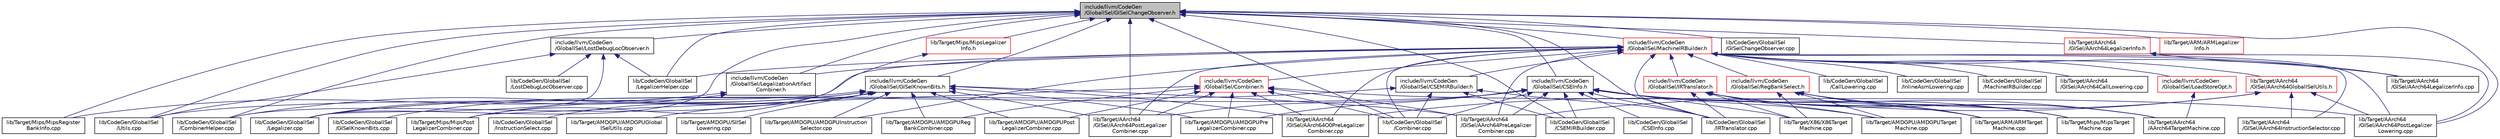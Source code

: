 digraph "include/llvm/CodeGen/GlobalISel/GISelChangeObserver.h"
{
 // LATEX_PDF_SIZE
  bgcolor="transparent";
  edge [fontname="Helvetica",fontsize="10",labelfontname="Helvetica",labelfontsize="10"];
  node [fontname="Helvetica",fontsize="10",shape=record];
  Node1 [label="include/llvm/CodeGen\l/GlobalISel/GISelChangeObserver.h",height=0.2,width=0.4,color="black", fillcolor="grey75", style="filled", fontcolor="black",tooltip=" "];
  Node1 -> Node2 [dir="back",color="midnightblue",fontsize="10",style="solid",fontname="Helvetica"];
  Node2 [label="include/llvm/CodeGen\l/GlobalISel/CSEInfo.h",height=0.2,width=0.4,color="black",URL="$CSEInfo_8h.html",tooltip=" "];
  Node2 -> Node3 [dir="back",color="midnightblue",fontsize="10",style="solid",fontname="Helvetica"];
  Node3 [label="lib/CodeGen/GlobalISel\l/Combiner.cpp",height=0.2,width=0.4,color="black",URL="$Combiner_8cpp.html",tooltip=" "];
  Node2 -> Node4 [dir="back",color="midnightblue",fontsize="10",style="solid",fontname="Helvetica"];
  Node4 [label="lib/CodeGen/GlobalISel\l/CSEInfo.cpp",height=0.2,width=0.4,color="black",URL="$CSEInfo_8cpp.html",tooltip=" "];
  Node2 -> Node5 [dir="back",color="midnightblue",fontsize="10",style="solid",fontname="Helvetica"];
  Node5 [label="lib/CodeGen/GlobalISel\l/CSEMIRBuilder.cpp",height=0.2,width=0.4,color="black",URL="$CSEMIRBuilder_8cpp.html",tooltip=" "];
  Node2 -> Node6 [dir="back",color="midnightblue",fontsize="10",style="solid",fontname="Helvetica"];
  Node6 [label="lib/CodeGen/GlobalISel\l/IRTranslator.cpp",height=0.2,width=0.4,color="black",URL="$IRTranslator_8cpp.html",tooltip=" "];
  Node2 -> Node7 [dir="back",color="midnightblue",fontsize="10",style="solid",fontname="Helvetica"];
  Node7 [label="lib/CodeGen/GlobalISel\l/Legalizer.cpp",height=0.2,width=0.4,color="black",URL="$Legalizer_8cpp.html",tooltip=" "];
  Node2 -> Node8 [dir="back",color="midnightblue",fontsize="10",style="solid",fontname="Helvetica"];
  Node8 [label="lib/Target/AArch64\l/AArch64TargetMachine.cpp",height=0.2,width=0.4,color="black",URL="$AArch64TargetMachine_8cpp.html",tooltip=" "];
  Node2 -> Node9 [dir="back",color="midnightblue",fontsize="10",style="solid",fontname="Helvetica"];
  Node9 [label="lib/Target/AArch64\l/GISel/AArch64PostLegalizer\lCombiner.cpp",height=0.2,width=0.4,color="black",URL="$AArch64PostLegalizerCombiner_8cpp.html",tooltip=" "];
  Node2 -> Node10 [dir="back",color="midnightblue",fontsize="10",style="solid",fontname="Helvetica"];
  Node10 [label="lib/Target/AArch64\l/GISel/AArch64PreLegalizer\lCombiner.cpp",height=0.2,width=0.4,color="black",URL="$AArch64PreLegalizerCombiner_8cpp.html",tooltip=" "];
  Node2 -> Node11 [dir="back",color="midnightblue",fontsize="10",style="solid",fontname="Helvetica"];
  Node11 [label="lib/Target/AMDGPU/AMDGPUPre\lLegalizerCombiner.cpp",height=0.2,width=0.4,color="black",URL="$AMDGPUPreLegalizerCombiner_8cpp.html",tooltip=" "];
  Node2 -> Node12 [dir="back",color="midnightblue",fontsize="10",style="solid",fontname="Helvetica"];
  Node12 [label="lib/Target/AMDGPU/AMDGPUTarget\lMachine.cpp",height=0.2,width=0.4,color="black",URL="$AMDGPUTargetMachine_8cpp.html",tooltip=" "];
  Node2 -> Node13 [dir="back",color="midnightblue",fontsize="10",style="solid",fontname="Helvetica"];
  Node13 [label="lib/Target/ARM/ARMTarget\lMachine.cpp",height=0.2,width=0.4,color="black",URL="$ARMTargetMachine_8cpp.html",tooltip=" "];
  Node2 -> Node14 [dir="back",color="midnightblue",fontsize="10",style="solid",fontname="Helvetica"];
  Node14 [label="lib/Target/Mips/MipsTarget\lMachine.cpp",height=0.2,width=0.4,color="black",URL="$MipsTargetMachine_8cpp.html",tooltip=" "];
  Node2 -> Node15 [dir="back",color="midnightblue",fontsize="10",style="solid",fontname="Helvetica"];
  Node15 [label="lib/Target/X86/X86Target\lMachine.cpp",height=0.2,width=0.4,color="black",URL="$X86TargetMachine_8cpp.html",tooltip=" "];
  Node1 -> Node16 [dir="back",color="midnightblue",fontsize="10",style="solid",fontname="Helvetica"];
  Node16 [label="include/llvm/CodeGen\l/GlobalISel/GISelKnownBits.h",height=0.2,width=0.4,color="black",URL="$GISelKnownBits_8h.html",tooltip=" "];
  Node16 -> Node17 [dir="back",color="midnightblue",fontsize="10",style="solid",fontname="Helvetica"];
  Node17 [label="lib/CodeGen/GlobalISel\l/CombinerHelper.cpp",height=0.2,width=0.4,color="black",URL="$CombinerHelper_8cpp.html",tooltip=" "];
  Node16 -> Node18 [dir="back",color="midnightblue",fontsize="10",style="solid",fontname="Helvetica"];
  Node18 [label="lib/CodeGen/GlobalISel\l/GISelKnownBits.cpp",height=0.2,width=0.4,color="black",URL="$GISelKnownBits_8cpp.html",tooltip=" "];
  Node16 -> Node19 [dir="back",color="midnightblue",fontsize="10",style="solid",fontname="Helvetica"];
  Node19 [label="lib/CodeGen/GlobalISel\l/InstructionSelect.cpp",height=0.2,width=0.4,color="black",URL="$InstructionSelect_8cpp.html",tooltip=" "];
  Node16 -> Node20 [dir="back",color="midnightblue",fontsize="10",style="solid",fontname="Helvetica"];
  Node20 [label="lib/CodeGen/GlobalISel\l/Utils.cpp",height=0.2,width=0.4,color="black",URL="$CodeGen_2GlobalISel_2Utils_8cpp.html",tooltip=" "];
  Node16 -> Node21 [dir="back",color="midnightblue",fontsize="10",style="solid",fontname="Helvetica"];
  Node21 [label="lib/Target/AArch64\l/GISel/AArch64O0PreLegalizer\lCombiner.cpp",height=0.2,width=0.4,color="black",URL="$AArch64O0PreLegalizerCombiner_8cpp.html",tooltip=" "];
  Node16 -> Node9 [dir="back",color="midnightblue",fontsize="10",style="solid",fontname="Helvetica"];
  Node16 -> Node10 [dir="back",color="midnightblue",fontsize="10",style="solid",fontname="Helvetica"];
  Node16 -> Node22 [dir="back",color="midnightblue",fontsize="10",style="solid",fontname="Helvetica"];
  Node22 [label="lib/Target/AMDGPU/AMDGPUGlobal\lISelUtils.cpp",height=0.2,width=0.4,color="black",URL="$AMDGPUGlobalISelUtils_8cpp.html",tooltip=" "];
  Node16 -> Node23 [dir="back",color="midnightblue",fontsize="10",style="solid",fontname="Helvetica"];
  Node23 [label="lib/Target/AMDGPU/AMDGPUInstruction\lSelector.cpp",height=0.2,width=0.4,color="black",URL="$AMDGPUInstructionSelector_8cpp.html",tooltip=" "];
  Node16 -> Node24 [dir="back",color="midnightblue",fontsize="10",style="solid",fontname="Helvetica"];
  Node24 [label="lib/Target/AMDGPU/AMDGPUPost\lLegalizerCombiner.cpp",height=0.2,width=0.4,color="black",URL="$AMDGPUPostLegalizerCombiner_8cpp.html",tooltip=" "];
  Node16 -> Node11 [dir="back",color="midnightblue",fontsize="10",style="solid",fontname="Helvetica"];
  Node16 -> Node25 [dir="back",color="midnightblue",fontsize="10",style="solid",fontname="Helvetica"];
  Node25 [label="lib/Target/AMDGPU/AMDGPUReg\lBankCombiner.cpp",height=0.2,width=0.4,color="black",URL="$AMDGPURegBankCombiner_8cpp.html",tooltip=" "];
  Node16 -> Node26 [dir="back",color="midnightblue",fontsize="10",style="solid",fontname="Helvetica"];
  Node26 [label="lib/Target/AMDGPU/SIISel\lLowering.cpp",height=0.2,width=0.4,color="black",URL="$SIISelLowering_8cpp.html",tooltip=" "];
  Node16 -> Node27 [dir="back",color="midnightblue",fontsize="10",style="solid",fontname="Helvetica"];
  Node27 [label="lib/Target/Mips/MipsPost\lLegalizerCombiner.cpp",height=0.2,width=0.4,color="black",URL="$MipsPostLegalizerCombiner_8cpp.html",tooltip=" "];
  Node1 -> Node28 [dir="back",color="midnightblue",fontsize="10",style="solid",fontname="Helvetica"];
  Node28 [label="include/llvm/CodeGen\l/GlobalISel/LegalizationArtifact\lCombiner.h",height=0.2,width=0.4,color="black",URL="$LegalizationArtifactCombiner_8h.html",tooltip=" "];
  Node28 -> Node7 [dir="back",color="midnightblue",fontsize="10",style="solid",fontname="Helvetica"];
  Node28 -> Node29 [dir="back",color="midnightblue",fontsize="10",style="solid",fontname="Helvetica"];
  Node29 [label="lib/Target/Mips/MipsRegister\lBankInfo.cpp",height=0.2,width=0.4,color="black",URL="$MipsRegisterBankInfo_8cpp.html",tooltip=" "];
  Node1 -> Node30 [dir="back",color="midnightblue",fontsize="10",style="solid",fontname="Helvetica"];
  Node30 [label="include/llvm/CodeGen\l/GlobalISel/LostDebugLocObserver.h",height=0.2,width=0.4,color="black",URL="$LostDebugLocObserver_8h.html",tooltip=" "];
  Node30 -> Node7 [dir="back",color="midnightblue",fontsize="10",style="solid",fontname="Helvetica"];
  Node30 -> Node31 [dir="back",color="midnightblue",fontsize="10",style="solid",fontname="Helvetica"];
  Node31 [label="lib/CodeGen/GlobalISel\l/LegalizerHelper.cpp",height=0.2,width=0.4,color="black",URL="$LegalizerHelper_8cpp.html",tooltip=" "];
  Node30 -> Node32 [dir="back",color="midnightblue",fontsize="10",style="solid",fontname="Helvetica"];
  Node32 [label="lib/CodeGen/GlobalISel\l/LostDebugLocObserver.cpp",height=0.2,width=0.4,color="black",URL="$LostDebugLocObserver_8cpp.html",tooltip=" "];
  Node30 -> Node20 [dir="back",color="midnightblue",fontsize="10",style="solid",fontname="Helvetica"];
  Node1 -> Node33 [dir="back",color="midnightblue",fontsize="10",style="solid",fontname="Helvetica"];
  Node33 [label="include/llvm/CodeGen\l/GlobalISel/MachineIRBuilder.h",height=0.2,width=0.4,color="red",URL="$MachineIRBuilder_8h.html",tooltip=" "];
  Node33 -> Node34 [dir="back",color="midnightblue",fontsize="10",style="solid",fontname="Helvetica"];
  Node34 [label="include/llvm/CodeGen\l/GlobalISel/Combiner.h",height=0.2,width=0.4,color="red",URL="$Combiner_8h.html",tooltip=" "];
  Node34 -> Node3 [dir="back",color="midnightblue",fontsize="10",style="solid",fontname="Helvetica"];
  Node34 -> Node21 [dir="back",color="midnightblue",fontsize="10",style="solid",fontname="Helvetica"];
  Node34 -> Node9 [dir="back",color="midnightblue",fontsize="10",style="solid",fontname="Helvetica"];
  Node34 -> Node35 [dir="back",color="midnightblue",fontsize="10",style="solid",fontname="Helvetica"];
  Node35 [label="lib/Target/AArch64\l/GISel/AArch64PostLegalizer\lLowering.cpp",height=0.2,width=0.4,color="black",URL="$AArch64PostLegalizerLowering_8cpp.html",tooltip=" "];
  Node34 -> Node10 [dir="back",color="midnightblue",fontsize="10",style="solid",fontname="Helvetica"];
  Node34 -> Node24 [dir="back",color="midnightblue",fontsize="10",style="solid",fontname="Helvetica"];
  Node34 -> Node11 [dir="back",color="midnightblue",fontsize="10",style="solid",fontname="Helvetica"];
  Node34 -> Node25 [dir="back",color="midnightblue",fontsize="10",style="solid",fontname="Helvetica"];
  Node34 -> Node27 [dir="back",color="midnightblue",fontsize="10",style="solid",fontname="Helvetica"];
  Node33 -> Node39 [dir="back",color="midnightblue",fontsize="10",style="solid",fontname="Helvetica"];
  Node39 [label="include/llvm/CodeGen\l/GlobalISel/CSEMIRBuilder.h",height=0.2,width=0.4,color="black",URL="$CSEMIRBuilder_8h.html",tooltip=" "];
  Node39 -> Node3 [dir="back",color="midnightblue",fontsize="10",style="solid",fontname="Helvetica"];
  Node39 -> Node5 [dir="back",color="midnightblue",fontsize="10",style="solid",fontname="Helvetica"];
  Node39 -> Node6 [dir="back",color="midnightblue",fontsize="10",style="solid",fontname="Helvetica"];
  Node39 -> Node7 [dir="back",color="midnightblue",fontsize="10",style="solid",fontname="Helvetica"];
  Node33 -> Node40 [dir="back",color="midnightblue",fontsize="10",style="solid",fontname="Helvetica"];
  Node40 [label="include/llvm/CodeGen\l/GlobalISel/IRTranslator.h",height=0.2,width=0.4,color="red",URL="$IRTranslator_8h.html",tooltip=" "];
  Node40 -> Node6 [dir="back",color="midnightblue",fontsize="10",style="solid",fontname="Helvetica"];
  Node40 -> Node8 [dir="back",color="midnightblue",fontsize="10",style="solid",fontname="Helvetica"];
  Node40 -> Node12 [dir="back",color="midnightblue",fontsize="10",style="solid",fontname="Helvetica"];
  Node40 -> Node13 [dir="back",color="midnightblue",fontsize="10",style="solid",fontname="Helvetica"];
  Node40 -> Node14 [dir="back",color="midnightblue",fontsize="10",style="solid",fontname="Helvetica"];
  Node40 -> Node15 [dir="back",color="midnightblue",fontsize="10",style="solid",fontname="Helvetica"];
  Node33 -> Node28 [dir="back",color="midnightblue",fontsize="10",style="solid",fontname="Helvetica"];
  Node33 -> Node45 [dir="back",color="midnightblue",fontsize="10",style="solid",fontname="Helvetica"];
  Node45 [label="include/llvm/CodeGen\l/GlobalISel/LoadStoreOpt.h",height=0.2,width=0.4,color="red",URL="$LoadStoreOpt_8h.html",tooltip=" "];
  Node45 -> Node8 [dir="back",color="midnightblue",fontsize="10",style="solid",fontname="Helvetica"];
  Node33 -> Node47 [dir="back",color="midnightblue",fontsize="10",style="solid",fontname="Helvetica"];
  Node47 [label="include/llvm/CodeGen\l/GlobalISel/RegBankSelect.h",height=0.2,width=0.4,color="red",URL="$RegBankSelect_8h.html",tooltip=" "];
  Node47 -> Node8 [dir="back",color="midnightblue",fontsize="10",style="solid",fontname="Helvetica"];
  Node47 -> Node12 [dir="back",color="midnightblue",fontsize="10",style="solid",fontname="Helvetica"];
  Node47 -> Node13 [dir="back",color="midnightblue",fontsize="10",style="solid",fontname="Helvetica"];
  Node47 -> Node14 [dir="back",color="midnightblue",fontsize="10",style="solid",fontname="Helvetica"];
  Node47 -> Node15 [dir="back",color="midnightblue",fontsize="10",style="solid",fontname="Helvetica"];
  Node33 -> Node51 [dir="back",color="midnightblue",fontsize="10",style="solid",fontname="Helvetica"];
  Node51 [label="lib/CodeGen/GlobalISel\l/CallLowering.cpp",height=0.2,width=0.4,color="black",URL="$CallLowering_8cpp.html",tooltip=" "];
  Node33 -> Node3 [dir="back",color="midnightblue",fontsize="10",style="solid",fontname="Helvetica"];
  Node33 -> Node17 [dir="back",color="midnightblue",fontsize="10",style="solid",fontname="Helvetica"];
  Node33 -> Node52 [dir="back",color="midnightblue",fontsize="10",style="solid",fontname="Helvetica"];
  Node52 [label="lib/CodeGen/GlobalISel\l/InlineAsmLowering.cpp",height=0.2,width=0.4,color="black",URL="$InlineAsmLowering_8cpp.html",tooltip=" "];
  Node33 -> Node6 [dir="back",color="midnightblue",fontsize="10",style="solid",fontname="Helvetica"];
  Node33 -> Node31 [dir="back",color="midnightblue",fontsize="10",style="solid",fontname="Helvetica"];
  Node33 -> Node53 [dir="back",color="midnightblue",fontsize="10",style="solid",fontname="Helvetica"];
  Node53 [label="lib/CodeGen/GlobalISel\l/MachineIRBuilder.cpp",height=0.2,width=0.4,color="black",URL="$MachineIRBuilder_8cpp.html",tooltip=" "];
  Node33 -> Node54 [dir="back",color="midnightblue",fontsize="10",style="solid",fontname="Helvetica"];
  Node54 [label="lib/Target/AArch64\l/GISel/AArch64CallLowering.cpp",height=0.2,width=0.4,color="black",URL="$AArch64CallLowering_8cpp.html",tooltip=" "];
  Node33 -> Node55 [dir="back",color="midnightblue",fontsize="10",style="solid",fontname="Helvetica"];
  Node55 [label="lib/Target/AArch64\l/GISel/AArch64GlobalISelUtils.h",height=0.2,width=0.4,color="red",URL="$AArch64GlobalISelUtils_8h.html",tooltip=" "];
  Node55 -> Node57 [dir="back",color="midnightblue",fontsize="10",style="solid",fontname="Helvetica"];
  Node57 [label="lib/Target/AArch64\l/GISel/AArch64InstructionSelector.cpp",height=0.2,width=0.4,color="black",URL="$AArch64InstructionSelector_8cpp.html",tooltip=" "];
  Node55 -> Node21 [dir="back",color="midnightblue",fontsize="10",style="solid",fontname="Helvetica"];
  Node55 -> Node35 [dir="back",color="midnightblue",fontsize="10",style="solid",fontname="Helvetica"];
  Node55 -> Node10 [dir="back",color="midnightblue",fontsize="10",style="solid",fontname="Helvetica"];
  Node33 -> Node57 [dir="back",color="midnightblue",fontsize="10",style="solid",fontname="Helvetica"];
  Node33 -> Node58 [dir="back",color="midnightblue",fontsize="10",style="solid",fontname="Helvetica"];
  Node58 [label="lib/Target/AArch64\l/GISel/AArch64LegalizerInfo.cpp",height=0.2,width=0.4,color="black",URL="$AArch64LegalizerInfo_8cpp.html",tooltip=" "];
  Node33 -> Node21 [dir="back",color="midnightblue",fontsize="10",style="solid",fontname="Helvetica"];
  Node33 -> Node9 [dir="back",color="midnightblue",fontsize="10",style="solid",fontname="Helvetica"];
  Node33 -> Node35 [dir="back",color="midnightblue",fontsize="10",style="solid",fontname="Helvetica"];
  Node33 -> Node10 [dir="back",color="midnightblue",fontsize="10",style="solid",fontname="Helvetica"];
  Node33 -> Node23 [dir="back",color="midnightblue",fontsize="10",style="solid",fontname="Helvetica"];
  Node1 -> Node3 [dir="back",color="midnightblue",fontsize="10",style="solid",fontname="Helvetica"];
  Node1 -> Node17 [dir="back",color="midnightblue",fontsize="10",style="solid",fontname="Helvetica"];
  Node1 -> Node5 [dir="back",color="midnightblue",fontsize="10",style="solid",fontname="Helvetica"];
  Node1 -> Node98 [dir="back",color="midnightblue",fontsize="10",style="solid",fontname="Helvetica"];
  Node98 [label="lib/CodeGen/GlobalISel\l/GISelChangeObserver.cpp",height=0.2,width=0.4,color="black",URL="$GISelChangeObserver_8cpp.html",tooltip=" "];
  Node1 -> Node6 [dir="back",color="midnightblue",fontsize="10",style="solid",fontname="Helvetica"];
  Node1 -> Node7 [dir="back",color="midnightblue",fontsize="10",style="solid",fontname="Helvetica"];
  Node1 -> Node31 [dir="back",color="midnightblue",fontsize="10",style="solid",fontname="Helvetica"];
  Node1 -> Node20 [dir="back",color="midnightblue",fontsize="10",style="solid",fontname="Helvetica"];
  Node1 -> Node99 [dir="back",color="midnightblue",fontsize="10",style="solid",fontname="Helvetica"];
  Node99 [label="lib/Target/AArch64\l/GISel/AArch64LegalizerInfo.h",height=0.2,width=0.4,color="red",URL="$AArch64LegalizerInfo_8h.html",tooltip=" "];
  Node99 -> Node58 [dir="back",color="midnightblue",fontsize="10",style="solid",fontname="Helvetica"];
  Node99 -> Node35 [dir="back",color="midnightblue",fontsize="10",style="solid",fontname="Helvetica"];
  Node1 -> Node9 [dir="back",color="midnightblue",fontsize="10",style="solid",fontname="Helvetica"];
  Node1 -> Node35 [dir="back",color="midnightblue",fontsize="10",style="solid",fontname="Helvetica"];
  Node1 -> Node101 [dir="back",color="midnightblue",fontsize="10",style="solid",fontname="Helvetica"];
  Node101 [label="lib/Target/ARM/ARMLegalizer\lInfo.h",height=0.2,width=0.4,color="red",URL="$ARMLegalizerInfo_8h.html",tooltip=" "];
  Node1 -> Node103 [dir="back",color="midnightblue",fontsize="10",style="solid",fontname="Helvetica"];
  Node103 [label="lib/Target/Mips/MipsLegalizer\lInfo.h",height=0.2,width=0.4,color="red",URL="$MipsLegalizerInfo_8h.html",tooltip=" "];
  Node103 -> Node27 [dir="back",color="midnightblue",fontsize="10",style="solid",fontname="Helvetica"];
  Node1 -> Node29 [dir="back",color="midnightblue",fontsize="10",style="solid",fontname="Helvetica"];
}
